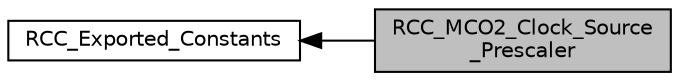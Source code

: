 digraph "RCC_MCO2_Clock_Source_Prescaler"
{
  edge [fontname="Helvetica",fontsize="10",labelfontname="Helvetica",labelfontsize="10"];
  node [fontname="Helvetica",fontsize="10",shape=record];
  rankdir=LR;
  Node0 [label="RCC_MCO2_Clock_Source\l_Prescaler",height=0.2,width=0.4,color="black", fillcolor="grey75", style="filled", fontcolor="black"];
  Node1 [label="RCC_Exported_Constants",height=0.2,width=0.4,color="black", fillcolor="white", style="filled",URL="$group___r_c_c___exported___constants.html"];
  Node1->Node0 [shape=plaintext, dir="back", style="solid"];
}
